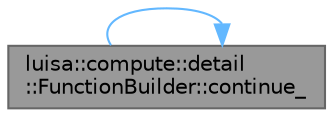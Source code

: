 digraph "luisa::compute::detail::FunctionBuilder::continue_"
{
 // LATEX_PDF_SIZE
  bgcolor="transparent";
  edge [fontname=Helvetica,fontsize=10,labelfontname=Helvetica,labelfontsize=10];
  node [fontname=Helvetica,fontsize=10,shape=box,height=0.2,width=0.4];
  rankdir="LR";
  Node1 [id="Node000001",label="luisa::compute::detail\l::FunctionBuilder::continue_",height=0.2,width=0.4,color="gray40", fillcolor="grey60", style="filled", fontcolor="black",tooltip="Add continue statement"];
  Node1 -> Node1 [id="edge1_Node000001_Node000001",color="steelblue1",style="solid",tooltip=" "];
}
